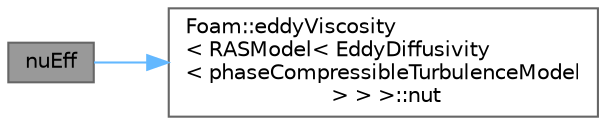 digraph "nuEff"
{
 // LATEX_PDF_SIZE
  bgcolor="transparent";
  edge [fontname=Helvetica,fontsize=10,labelfontname=Helvetica,labelfontsize=10];
  node [fontname=Helvetica,fontsize=10,shape=box,height=0.2,width=0.4];
  rankdir="LR";
  Node1 [id="Node000001",label="nuEff",height=0.2,width=0.4,color="gray40", fillcolor="grey60", style="filled", fontcolor="black",tooltip=" "];
  Node1 -> Node2 [id="edge1_Node000001_Node000002",color="steelblue1",style="solid",tooltip=" "];
  Node2 [id="Node000002",label="Foam::eddyViscosity\l\< RASModel\< EddyDiffusivity\l\< phaseCompressibleTurbulenceModel\l \> \> \>::nut",height=0.2,width=0.4,color="grey40", fillcolor="white", style="filled",URL="$classFoam_1_1eddyViscosity.html#a81b395c0644e008c51fd31668969ea87",tooltip=" "];
}
